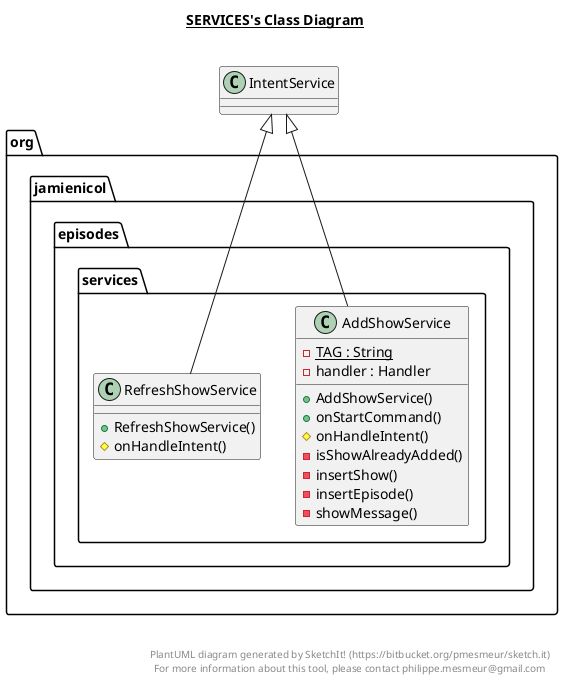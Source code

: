 @startuml

title __SERVICES's Class Diagram__\n

  package org.jamienicol.episodes {
    package org.jamienicol.episodes.services {
      class AddShowService {
          {static} - TAG : String
          - handler : Handler
          + AddShowService()
          + onStartCommand()
          # onHandleIntent()
          - isShowAlreadyAdded()
          - insertShow()
          - insertEpisode()
          - showMessage()
      }
    }
  }
  

  package org.jamienicol.episodes {
    package org.jamienicol.episodes.services {
      class RefreshShowService {
          + RefreshShowService()
          # onHandleIntent()
      }
    }
  }
  

  AddShowService -up-|> IntentService
  RefreshShowService -up-|> IntentService


right footer


PlantUML diagram generated by SketchIt! (https://bitbucket.org/pmesmeur/sketch.it)
For more information about this tool, please contact philippe.mesmeur@gmail.com
endfooter

@enduml
